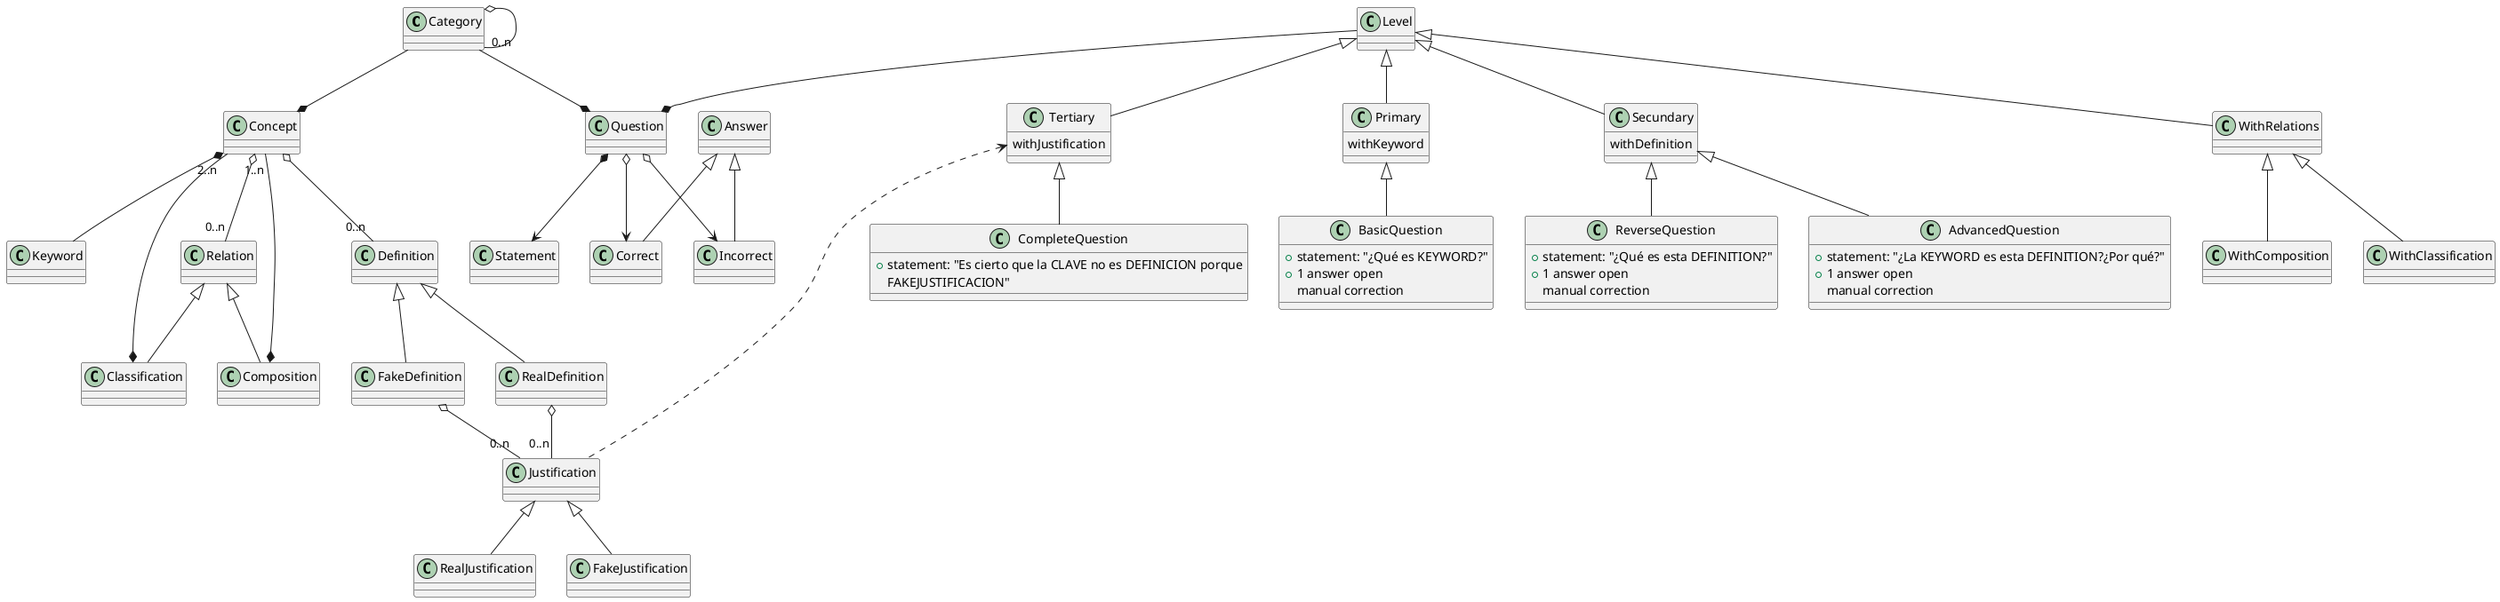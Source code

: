 @startuml ConceptDomainDetail

class Category 

class Concept

class Keyword

class Definition

class RealDefinition

class FakeDefinition

class Justification

class RealJustification

class FakeJustification

class Relation

class Classification

class Composition

class Level

class Primary {
    withKeyword
}

class Secundary {
    withDefinition
}

class Tertiary {
    withJustification
}

class WithRelations

class BasicQuestion {
    + statement: "¿Qué es KEYWORD?"
    + 1 answer open
   manual correction 
}

class ReverseQuestion {
    +statement: "¿Qué es esta DEFINITION?"
    + 1 answer open
    manual correction 
}

class AdvancedQuestion {
    +statement: "¿La KEYWORD es esta DEFINITION?¿Por qué?"
    + 1 answer open
    manual correction 
}

class CompleteQuestion {
    +statement: "Es cierto que la CLAVE no es DEFINICION porque
FAKEJUSTIFICACION"
}

class Question 

class Statement

class Answer 

class Correct

Class Incorrect

Category o--"0..n" Category

Category --* Concept
Concept *-- Keyword
Concept o--"0..n" Definition
Definition <|-- RealDefinition
Definition <|-- FakeDefinition

RealDefinition o-- "0..n" Justification
FakeDefinition o-- "0..n" Justification

Justification <|-- RealJustification
Justification <|-- FakeJustification

Concept o-- "0..n" Relation
Relation <|-- Classification
Relation <|-- Composition
Classification *-- "2..n" Concept
Composition *-- "1..n" Concept

Category --* Question

Level <|-- Primary
Level <|-- Secundary
Level <|-- Tertiary
Level <|-- WithRelations
  WithRelations <|-- WithComposition
  WithRelations <|-- WithClassification
 'WithRelations <|-- WithAsociation
 'WithRelations <|-- WithUse

 'Primary <.. Keyword
 
 Primary <|-- BasicQuestion
 'BasicQuestion --|> Open
 'BasicQuestion --> Definition

 'Secundary <.. Keyword
 'Secundary <.. Definition

 Secundary <|-- ReverseQuestion
 ' ReverseQuestion --|> Open
 ' ReverseQuestion --> Relation
 Secundary <|-- AdvancedQuestion
 ' AdvancedQuestion --> Justification

 'Tertiary <.. Keyword
 'Tertiary <.. Definition
 Tertiary <.. Justification
 
    Tertiary <|-- CompleteQuestion

'Type --* Question
'Type <|-- Open
'Type <|-- Automatic


Level --* Question
Question *-->  Statement
Question o-->  Incorrect
Question o-->  Correct
Answer <|-- Correct
Answer <|-- Incorrect

 









